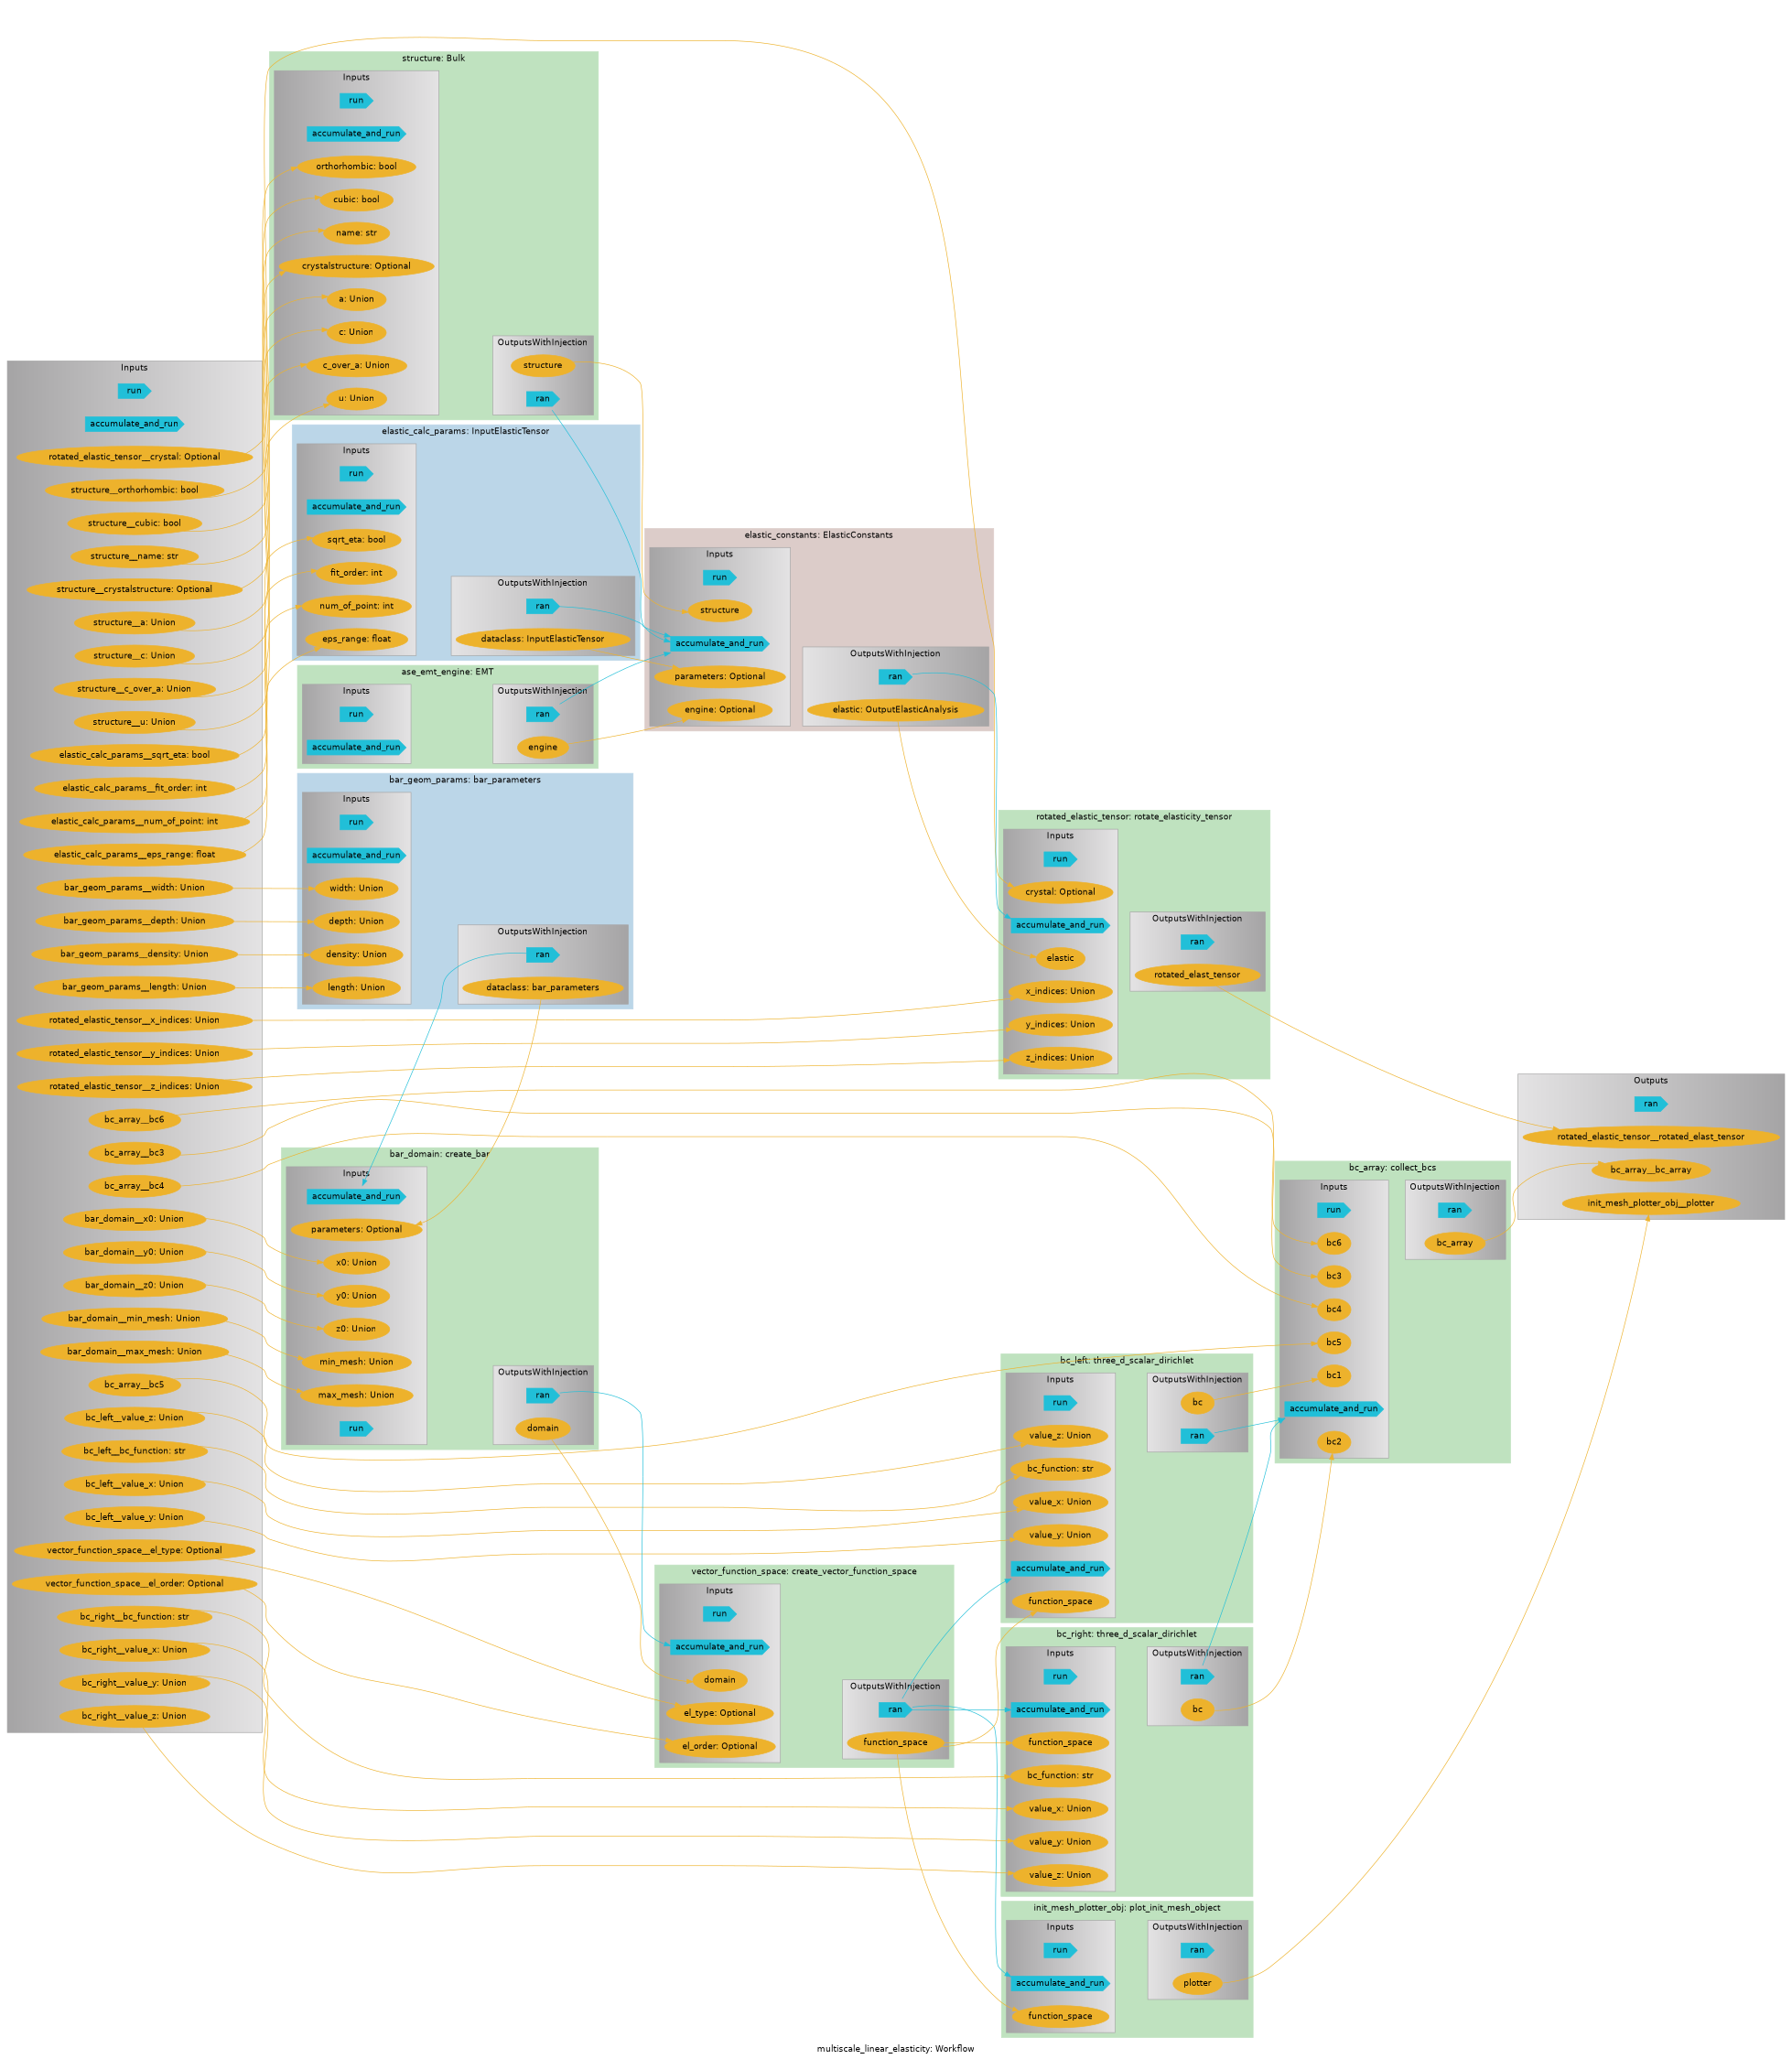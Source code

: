 digraph clustermultiscale_linear_elasticity {
	color="#dcccc9:#dcccc9" compound=true fillcolor="#dcccc9:#dcccc9" fontname=helvetica gradientangle=0 label="multiscale_linear_elasticity: Workflow" rankdir=LR size="15,15" style=filled
	subgraph clustermultiscale_linear_elasticityInputs {
		color="#A5A4A5:#e4e3e4" compound=true fillcolor="#A5A4A5:#e4e3e4" fontname=helvetica gradientangle=0 label=Inputs rankdir=TB style=filled
		clustermultiscale_linear_elasticityInputsrun [label=run color="#21BFD8" fontname=helvetica shape=cds style=filled]
		clustermultiscale_linear_elasticityInputsaccumulate_and_run [label=accumulate_and_run color="#21BFD8" fontname=helvetica shape=cds style=filled]
		clustermultiscale_linear_elasticityInputsstructure__name [label="structure__name: str" color="#EDB22C" fontname=helvetica shape=oval style=filled]
		clustermultiscale_linear_elasticityInputsstructure__crystalstructure [label="structure__crystalstructure: Optional" color="#EDB22C" fontname=helvetica shape=oval style=filled]
		clustermultiscale_linear_elasticityInputsstructure__a [label="structure__a: Union" color="#EDB22C" fontname=helvetica shape=oval style=filled]
		clustermultiscale_linear_elasticityInputsstructure__c [label="structure__c: Union" color="#EDB22C" fontname=helvetica shape=oval style=filled]
		clustermultiscale_linear_elasticityInputsstructure__c_over_a [label="structure__c_over_a: Union" color="#EDB22C" fontname=helvetica shape=oval style=filled]
		clustermultiscale_linear_elasticityInputsstructure__u [label="structure__u: Union" color="#EDB22C" fontname=helvetica shape=oval style=filled]
		clustermultiscale_linear_elasticityInputsstructure__orthorhombic [label="structure__orthorhombic: bool" color="#EDB22C" fontname=helvetica shape=oval style=filled]
		clustermultiscale_linear_elasticityInputsstructure__cubic [label="structure__cubic: bool" color="#EDB22C" fontname=helvetica shape=oval style=filled]
		clustermultiscale_linear_elasticityInputselastic_calc_params__num_of_point [label="elastic_calc_params__num_of_point: int" color="#EDB22C" fontname=helvetica shape=oval style=filled]
		clustermultiscale_linear_elasticityInputselastic_calc_params__eps_range [label="elastic_calc_params__eps_range: float" color="#EDB22C" fontname=helvetica shape=oval style=filled]
		clustermultiscale_linear_elasticityInputselastic_calc_params__sqrt_eta [label="elastic_calc_params__sqrt_eta: bool" color="#EDB22C" fontname=helvetica shape=oval style=filled]
		clustermultiscale_linear_elasticityInputselastic_calc_params__fit_order [label="elastic_calc_params__fit_order: int" color="#EDB22C" fontname=helvetica shape=oval style=filled]
		clustermultiscale_linear_elasticityInputsrotated_elastic_tensor__crystal [label="rotated_elastic_tensor__crystal: Optional" color="#EDB22C" fontname=helvetica shape=oval style=filled]
		clustermultiscale_linear_elasticityInputsrotated_elastic_tensor__x_indices [label="rotated_elastic_tensor__x_indices: Union" color="#EDB22C" fontname=helvetica shape=oval style=filled]
		clustermultiscale_linear_elasticityInputsrotated_elastic_tensor__y_indices [label="rotated_elastic_tensor__y_indices: Union" color="#EDB22C" fontname=helvetica shape=oval style=filled]
		clustermultiscale_linear_elasticityInputsrotated_elastic_tensor__z_indices [label="rotated_elastic_tensor__z_indices: Union" color="#EDB22C" fontname=helvetica shape=oval style=filled]
		clustermultiscale_linear_elasticityInputsbar_geom_params__length [label="bar_geom_params__length: Union" color="#EDB22C" fontname=helvetica shape=oval style=filled]
		clustermultiscale_linear_elasticityInputsbar_geom_params__width [label="bar_geom_params__width: Union" color="#EDB22C" fontname=helvetica shape=oval style=filled]
		clustermultiscale_linear_elasticityInputsbar_geom_params__depth [label="bar_geom_params__depth: Union" color="#EDB22C" fontname=helvetica shape=oval style=filled]
		clustermultiscale_linear_elasticityInputsbar_geom_params__density [label="bar_geom_params__density: Union" color="#EDB22C" fontname=helvetica shape=oval style=filled]
		clustermultiscale_linear_elasticityInputsbar_domain__x0 [label="bar_domain__x0: Union" color="#EDB22C" fontname=helvetica shape=oval style=filled]
		clustermultiscale_linear_elasticityInputsbar_domain__y0 [label="bar_domain__y0: Union" color="#EDB22C" fontname=helvetica shape=oval style=filled]
		clustermultiscale_linear_elasticityInputsbar_domain__z0 [label="bar_domain__z0: Union" color="#EDB22C" fontname=helvetica shape=oval style=filled]
		clustermultiscale_linear_elasticityInputsbar_domain__min_mesh [label="bar_domain__min_mesh: Union" color="#EDB22C" fontname=helvetica shape=oval style=filled]
		clustermultiscale_linear_elasticityInputsbar_domain__max_mesh [label="bar_domain__max_mesh: Union" color="#EDB22C" fontname=helvetica shape=oval style=filled]
		clustermultiscale_linear_elasticityInputsvector_function_space__el_type [label="vector_function_space__el_type: Optional" color="#EDB22C" fontname=helvetica shape=oval style=filled]
		clustermultiscale_linear_elasticityInputsvector_function_space__el_order [label="vector_function_space__el_order: Optional" color="#EDB22C" fontname=helvetica shape=oval style=filled]
		clustermultiscale_linear_elasticityInputsbc_left__bc_function [label="bc_left__bc_function: str" color="#EDB22C" fontname=helvetica shape=oval style=filled]
		clustermultiscale_linear_elasticityInputsbc_left__value_x [label="bc_left__value_x: Union" color="#EDB22C" fontname=helvetica shape=oval style=filled]
		clustermultiscale_linear_elasticityInputsbc_left__value_y [label="bc_left__value_y: Union" color="#EDB22C" fontname=helvetica shape=oval style=filled]
		clustermultiscale_linear_elasticityInputsbc_left__value_z [label="bc_left__value_z: Union" color="#EDB22C" fontname=helvetica shape=oval style=filled]
		clustermultiscale_linear_elasticityInputsbc_right__bc_function [label="bc_right__bc_function: str" color="#EDB22C" fontname=helvetica shape=oval style=filled]
		clustermultiscale_linear_elasticityInputsbc_right__value_x [label="bc_right__value_x: Union" color="#EDB22C" fontname=helvetica shape=oval style=filled]
		clustermultiscale_linear_elasticityInputsbc_right__value_y [label="bc_right__value_y: Union" color="#EDB22C" fontname=helvetica shape=oval style=filled]
		clustermultiscale_linear_elasticityInputsbc_right__value_z [label="bc_right__value_z: Union" color="#EDB22C" fontname=helvetica shape=oval style=filled]
		clustermultiscale_linear_elasticityInputsbc_array__bc3 [label=bc_array__bc3 color="#EDB22C" fontname=helvetica shape=oval style=filled]
		clustermultiscale_linear_elasticityInputsbc_array__bc4 [label=bc_array__bc4 color="#EDB22C" fontname=helvetica shape=oval style=filled]
		clustermultiscale_linear_elasticityInputsbc_array__bc5 [label=bc_array__bc5 color="#EDB22C" fontname=helvetica shape=oval style=filled]
		clustermultiscale_linear_elasticityInputsbc_array__bc6 [label=bc_array__bc6 color="#EDB22C" fontname=helvetica shape=oval style=filled]
	}
	subgraph clustermultiscale_linear_elasticityOutputs {
		color="#A5A4A5:#e4e3e4" compound=true fillcolor="#A5A4A5:#e4e3e4" fontname=helvetica gradientangle=180 label=Outputs rankdir=TB style=filled
		clustermultiscale_linear_elasticityOutputsran [label=ran color="#21BFD8" fontname=helvetica shape=cds style=filled]
		clustermultiscale_linear_elasticityOutputsrotated_elastic_tensor__rotated_elast_tensor [label=rotated_elastic_tensor__rotated_elast_tensor color="#EDB22C" fontname=helvetica shape=oval style=filled]
		clustermultiscale_linear_elasticityOutputsinit_mesh_plotter_obj__plotter [label=init_mesh_plotter_obj__plotter color="#EDB22C" fontname=helvetica shape=oval style=filled]
		clustermultiscale_linear_elasticityOutputsbc_array__bc_array [label=bc_array__bc_array color="#EDB22C" fontname=helvetica shape=oval style=filled]
	}
	clustermultiscale_linear_elasticityInputsrun -> clustermultiscale_linear_elasticityOutputsran [style=invis]
	subgraph clustermultiscale_linear_elasticityase_emt_engine {
		color="#bfe2bf:#bfe2bf" compound=true fillcolor="#bfe2bf:#bfe2bf" fontname=helvetica gradientangle=0 label="ase_emt_engine: EMT" rankdir=LR style=filled
		subgraph clustermultiscale_linear_elasticityase_emt_engineInputs {
			color="#A5A4A5:#e4e3e4" compound=true fillcolor="#A5A4A5:#e4e3e4" fontname=helvetica gradientangle=0 label=Inputs rankdir=TB style=filled
			clustermultiscale_linear_elasticityase_emt_engineInputsrun [label=run color="#21BFD8" fontname=helvetica shape=cds style=filled]
			clustermultiscale_linear_elasticityase_emt_engineInputsaccumulate_and_run [label=accumulate_and_run color="#21BFD8" fontname=helvetica shape=cds style=filled]
		}
		subgraph clustermultiscale_linear_elasticityase_emt_engineOutputsWithInjection {
			color="#A5A4A5:#e4e3e4" compound=true fillcolor="#A5A4A5:#e4e3e4" fontname=helvetica gradientangle=180 label=OutputsWithInjection rankdir=TB style=filled
			clustermultiscale_linear_elasticityase_emt_engineOutputsWithInjectionran [label=ran color="#21BFD8" fontname=helvetica shape=cds style=filled]
			clustermultiscale_linear_elasticityase_emt_engineOutputsWithInjectionengine [label=engine color="#EDB22C" fontname=helvetica shape=oval style=filled]
		}
		clustermultiscale_linear_elasticityase_emt_engineInputsrun -> clustermultiscale_linear_elasticityase_emt_engineOutputsWithInjectionran [style=invis]
	}
	subgraph clustermultiscale_linear_elasticitystructure {
		color="#bfe2bf:#bfe2bf" compound=true fillcolor="#bfe2bf:#bfe2bf" fontname=helvetica gradientangle=0 label="structure: Bulk" rankdir=LR style=filled
		subgraph clustermultiscale_linear_elasticitystructureInputs {
			color="#A5A4A5:#e4e3e4" compound=true fillcolor="#A5A4A5:#e4e3e4" fontname=helvetica gradientangle=0 label=Inputs rankdir=TB style=filled
			clustermultiscale_linear_elasticitystructureInputsrun [label=run color="#21BFD8" fontname=helvetica shape=cds style=filled]
			clustermultiscale_linear_elasticitystructureInputsaccumulate_and_run [label=accumulate_and_run color="#21BFD8" fontname=helvetica shape=cds style=filled]
			clustermultiscale_linear_elasticitystructureInputsname [label="name: str" color="#EDB22C" fontname=helvetica shape=oval style=filled]
			clustermultiscale_linear_elasticitystructureInputscrystalstructure [label="crystalstructure: Optional" color="#EDB22C" fontname=helvetica shape=oval style=filled]
			clustermultiscale_linear_elasticitystructureInputsa [label="a: Union" color="#EDB22C" fontname=helvetica shape=oval style=filled]
			clustermultiscale_linear_elasticitystructureInputsc [label="c: Union" color="#EDB22C" fontname=helvetica shape=oval style=filled]
			clustermultiscale_linear_elasticitystructureInputsc_over_a [label="c_over_a: Union" color="#EDB22C" fontname=helvetica shape=oval style=filled]
			clustermultiscale_linear_elasticitystructureInputsu [label="u: Union" color="#EDB22C" fontname=helvetica shape=oval style=filled]
			clustermultiscale_linear_elasticitystructureInputsorthorhombic [label="orthorhombic: bool" color="#EDB22C" fontname=helvetica shape=oval style=filled]
			clustermultiscale_linear_elasticitystructureInputscubic [label="cubic: bool" color="#EDB22C" fontname=helvetica shape=oval style=filled]
		}
		subgraph clustermultiscale_linear_elasticitystructureOutputsWithInjection {
			color="#A5A4A5:#e4e3e4" compound=true fillcolor="#A5A4A5:#e4e3e4" fontname=helvetica gradientangle=180 label=OutputsWithInjection rankdir=TB style=filled
			clustermultiscale_linear_elasticitystructureOutputsWithInjectionran [label=ran color="#21BFD8" fontname=helvetica shape=cds style=filled]
			clustermultiscale_linear_elasticitystructureOutputsWithInjectionstructure [label=structure color="#EDB22C" fontname=helvetica shape=oval style=filled]
		}
		clustermultiscale_linear_elasticitystructureInputsrun -> clustermultiscale_linear_elasticitystructureOutputsWithInjectionran [style=invis]
	}
	subgraph clustermultiscale_linear_elasticityelastic_calc_params {
		color="#bbd6e8:#bbd6e8" compound=true fillcolor="#bbd6e8:#bbd6e8" fontname=helvetica gradientangle=0 label="elastic_calc_params: InputElasticTensor" rankdir=LR style=filled
		subgraph clustermultiscale_linear_elasticityelastic_calc_paramsInputs {
			color="#A5A4A5:#e4e3e4" compound=true fillcolor="#A5A4A5:#e4e3e4" fontname=helvetica gradientangle=0 label=Inputs rankdir=TB style=filled
			clustermultiscale_linear_elasticityelastic_calc_paramsInputsrun [label=run color="#21BFD8" fontname=helvetica shape=cds style=filled]
			clustermultiscale_linear_elasticityelastic_calc_paramsInputsaccumulate_and_run [label=accumulate_and_run color="#21BFD8" fontname=helvetica shape=cds style=filled]
			clustermultiscale_linear_elasticityelastic_calc_paramsInputsnum_of_point [label="num_of_point: int" color="#EDB22C" fontname=helvetica shape=oval style=filled]
			clustermultiscale_linear_elasticityelastic_calc_paramsInputseps_range [label="eps_range: float" color="#EDB22C" fontname=helvetica shape=oval style=filled]
			clustermultiscale_linear_elasticityelastic_calc_paramsInputssqrt_eta [label="sqrt_eta: bool" color="#EDB22C" fontname=helvetica shape=oval style=filled]
			clustermultiscale_linear_elasticityelastic_calc_paramsInputsfit_order [label="fit_order: int" color="#EDB22C" fontname=helvetica shape=oval style=filled]
		}
		subgraph clustermultiscale_linear_elasticityelastic_calc_paramsOutputsWithInjection {
			color="#A5A4A5:#e4e3e4" compound=true fillcolor="#A5A4A5:#e4e3e4" fontname=helvetica gradientangle=180 label=OutputsWithInjection rankdir=TB style=filled
			clustermultiscale_linear_elasticityelastic_calc_paramsOutputsWithInjectionran [label=ran color="#21BFD8" fontname=helvetica shape=cds style=filled]
			clustermultiscale_linear_elasticityelastic_calc_paramsOutputsWithInjectiondataclass [label="dataclass: InputElasticTensor" color="#EDB22C" fontname=helvetica shape=oval style=filled]
		}
		clustermultiscale_linear_elasticityelastic_calc_paramsInputsrun -> clustermultiscale_linear_elasticityelastic_calc_paramsOutputsWithInjectionran [style=invis]
	}
	subgraph clustermultiscale_linear_elasticityelastic_constants {
		color="#dcccc9:#dcccc9" compound=true fillcolor="#dcccc9:#dcccc9" fontname=helvetica gradientangle=0 label="elastic_constants: ElasticConstants" rankdir=LR style=filled
		subgraph clustermultiscale_linear_elasticityelastic_constantsInputs {
			color="#A5A4A5:#e4e3e4" compound=true fillcolor="#A5A4A5:#e4e3e4" fontname=helvetica gradientangle=0 label=Inputs rankdir=TB style=filled
			clustermultiscale_linear_elasticityelastic_constantsInputsrun [label=run color="#21BFD8" fontname=helvetica shape=cds style=filled]
			clustermultiscale_linear_elasticityelastic_constantsInputsaccumulate_and_run [label=accumulate_and_run color="#21BFD8" fontname=helvetica shape=cds style=filled]
			clustermultiscale_linear_elasticityelastic_constantsInputsstructure [label=structure color="#EDB22C" fontname=helvetica shape=oval style=filled]
			clustermultiscale_linear_elasticityelastic_constantsInputsengine [label="engine: Optional" color="#EDB22C" fontname=helvetica shape=oval style=filled]
			clustermultiscale_linear_elasticityelastic_constantsInputsparameters [label="parameters: Optional" color="#EDB22C" fontname=helvetica shape=oval style=filled]
		}
		subgraph clustermultiscale_linear_elasticityelastic_constantsOutputsWithInjection {
			color="#A5A4A5:#e4e3e4" compound=true fillcolor="#A5A4A5:#e4e3e4" fontname=helvetica gradientangle=180 label=OutputsWithInjection rankdir=TB style=filled
			clustermultiscale_linear_elasticityelastic_constantsOutputsWithInjectionran [label=ran color="#21BFD8" fontname=helvetica shape=cds style=filled]
			clustermultiscale_linear_elasticityelastic_constantsOutputsWithInjectionelastic [label="elastic: OutputElasticAnalysis" color="#EDB22C" fontname=helvetica shape=oval style=filled]
		}
		clustermultiscale_linear_elasticityelastic_constantsInputsrun -> clustermultiscale_linear_elasticityelastic_constantsOutputsWithInjectionran [style=invis]
	}
	subgraph clustermultiscale_linear_elasticityrotated_elastic_tensor {
		color="#bfe2bf:#bfe2bf" compound=true fillcolor="#bfe2bf:#bfe2bf" fontname=helvetica gradientangle=0 label="rotated_elastic_tensor: rotate_elasticity_tensor" rankdir=LR style=filled
		subgraph clustermultiscale_linear_elasticityrotated_elastic_tensorInputs {
			color="#A5A4A5:#e4e3e4" compound=true fillcolor="#A5A4A5:#e4e3e4" fontname=helvetica gradientangle=0 label=Inputs rankdir=TB style=filled
			clustermultiscale_linear_elasticityrotated_elastic_tensorInputsrun [label=run color="#21BFD8" fontname=helvetica shape=cds style=filled]
			clustermultiscale_linear_elasticityrotated_elastic_tensorInputsaccumulate_and_run [label=accumulate_and_run color="#21BFD8" fontname=helvetica shape=cds style=filled]
			clustermultiscale_linear_elasticityrotated_elastic_tensorInputselastic [label=elastic color="#EDB22C" fontname=helvetica shape=oval style=filled]
			clustermultiscale_linear_elasticityrotated_elastic_tensorInputscrystal [label="crystal: Optional" color="#EDB22C" fontname=helvetica shape=oval style=filled]
			clustermultiscale_linear_elasticityrotated_elastic_tensorInputsx_indices [label="x_indices: Union" color="#EDB22C" fontname=helvetica shape=oval style=filled]
			clustermultiscale_linear_elasticityrotated_elastic_tensorInputsy_indices [label="y_indices: Union" color="#EDB22C" fontname=helvetica shape=oval style=filled]
			clustermultiscale_linear_elasticityrotated_elastic_tensorInputsz_indices [label="z_indices: Union" color="#EDB22C" fontname=helvetica shape=oval style=filled]
		}
		subgraph clustermultiscale_linear_elasticityrotated_elastic_tensorOutputsWithInjection {
			color="#A5A4A5:#e4e3e4" compound=true fillcolor="#A5A4A5:#e4e3e4" fontname=helvetica gradientangle=180 label=OutputsWithInjection rankdir=TB style=filled
			clustermultiscale_linear_elasticityrotated_elastic_tensorOutputsWithInjectionran [label=ran color="#21BFD8" fontname=helvetica shape=cds style=filled]
			clustermultiscale_linear_elasticityrotated_elastic_tensorOutputsWithInjectionrotated_elast_tensor [label=rotated_elast_tensor color="#EDB22C" fontname=helvetica shape=oval style=filled]
		}
		clustermultiscale_linear_elasticityrotated_elastic_tensorInputsrun -> clustermultiscale_linear_elasticityrotated_elastic_tensorOutputsWithInjectionran [style=invis]
	}
	subgraph clustermultiscale_linear_elasticitybar_geom_params {
		color="#bbd6e8:#bbd6e8" compound=true fillcolor="#bbd6e8:#bbd6e8" fontname=helvetica gradientangle=0 label="bar_geom_params: bar_parameters" rankdir=LR style=filled
		subgraph clustermultiscale_linear_elasticitybar_geom_paramsInputs {
			color="#A5A4A5:#e4e3e4" compound=true fillcolor="#A5A4A5:#e4e3e4" fontname=helvetica gradientangle=0 label=Inputs rankdir=TB style=filled
			clustermultiscale_linear_elasticitybar_geom_paramsInputsrun [label=run color="#21BFD8" fontname=helvetica shape=cds style=filled]
			clustermultiscale_linear_elasticitybar_geom_paramsInputsaccumulate_and_run [label=accumulate_and_run color="#21BFD8" fontname=helvetica shape=cds style=filled]
			clustermultiscale_linear_elasticitybar_geom_paramsInputslength [label="length: Union" color="#EDB22C" fontname=helvetica shape=oval style=filled]
			clustermultiscale_linear_elasticitybar_geom_paramsInputswidth [label="width: Union" color="#EDB22C" fontname=helvetica shape=oval style=filled]
			clustermultiscale_linear_elasticitybar_geom_paramsInputsdepth [label="depth: Union" color="#EDB22C" fontname=helvetica shape=oval style=filled]
			clustermultiscale_linear_elasticitybar_geom_paramsInputsdensity [label="density: Union" color="#EDB22C" fontname=helvetica shape=oval style=filled]
		}
		subgraph clustermultiscale_linear_elasticitybar_geom_paramsOutputsWithInjection {
			color="#A5A4A5:#e4e3e4" compound=true fillcolor="#A5A4A5:#e4e3e4" fontname=helvetica gradientangle=180 label=OutputsWithInjection rankdir=TB style=filled
			clustermultiscale_linear_elasticitybar_geom_paramsOutputsWithInjectionran [label=ran color="#21BFD8" fontname=helvetica shape=cds style=filled]
			clustermultiscale_linear_elasticitybar_geom_paramsOutputsWithInjectiondataclass [label="dataclass: bar_parameters" color="#EDB22C" fontname=helvetica shape=oval style=filled]
		}
		clustermultiscale_linear_elasticitybar_geom_paramsInputsrun -> clustermultiscale_linear_elasticitybar_geom_paramsOutputsWithInjectionran [style=invis]
	}
	subgraph clustermultiscale_linear_elasticitybar_domain {
		color="#bfe2bf:#bfe2bf" compound=true fillcolor="#bfe2bf:#bfe2bf" fontname=helvetica gradientangle=0 label="bar_domain: create_bar" rankdir=LR style=filled
		subgraph clustermultiscale_linear_elasticitybar_domainInputs {
			color="#A5A4A5:#e4e3e4" compound=true fillcolor="#A5A4A5:#e4e3e4" fontname=helvetica gradientangle=0 label=Inputs rankdir=TB style=filled
			clustermultiscale_linear_elasticitybar_domainInputsrun [label=run color="#21BFD8" fontname=helvetica shape=cds style=filled]
			clustermultiscale_linear_elasticitybar_domainInputsaccumulate_and_run [label=accumulate_and_run color="#21BFD8" fontname=helvetica shape=cds style=filled]
			clustermultiscale_linear_elasticitybar_domainInputsx0 [label="x0: Union" color="#EDB22C" fontname=helvetica shape=oval style=filled]
			clustermultiscale_linear_elasticitybar_domainInputsy0 [label="y0: Union" color="#EDB22C" fontname=helvetica shape=oval style=filled]
			clustermultiscale_linear_elasticitybar_domainInputsz0 [label="z0: Union" color="#EDB22C" fontname=helvetica shape=oval style=filled]
			clustermultiscale_linear_elasticitybar_domainInputsmin_mesh [label="min_mesh: Union" color="#EDB22C" fontname=helvetica shape=oval style=filled]
			clustermultiscale_linear_elasticitybar_domainInputsmax_mesh [label="max_mesh: Union" color="#EDB22C" fontname=helvetica shape=oval style=filled]
			clustermultiscale_linear_elasticitybar_domainInputsparameters [label="parameters: Optional" color="#EDB22C" fontname=helvetica shape=oval style=filled]
		}
		subgraph clustermultiscale_linear_elasticitybar_domainOutputsWithInjection {
			color="#A5A4A5:#e4e3e4" compound=true fillcolor="#A5A4A5:#e4e3e4" fontname=helvetica gradientangle=180 label=OutputsWithInjection rankdir=TB style=filled
			clustermultiscale_linear_elasticitybar_domainOutputsWithInjectionran [label=ran color="#21BFD8" fontname=helvetica shape=cds style=filled]
			clustermultiscale_linear_elasticitybar_domainOutputsWithInjectiondomain [label=domain color="#EDB22C" fontname=helvetica shape=oval style=filled]
		}
		clustermultiscale_linear_elasticitybar_domainInputsrun -> clustermultiscale_linear_elasticitybar_domainOutputsWithInjectionran [style=invis]
	}
	subgraph clustermultiscale_linear_elasticityvector_function_space {
		color="#bfe2bf:#bfe2bf" compound=true fillcolor="#bfe2bf:#bfe2bf" fontname=helvetica gradientangle=0 label="vector_function_space: create_vector_function_space" rankdir=LR style=filled
		subgraph clustermultiscale_linear_elasticityvector_function_spaceInputs {
			color="#A5A4A5:#e4e3e4" compound=true fillcolor="#A5A4A5:#e4e3e4" fontname=helvetica gradientangle=0 label=Inputs rankdir=TB style=filled
			clustermultiscale_linear_elasticityvector_function_spaceInputsrun [label=run color="#21BFD8" fontname=helvetica shape=cds style=filled]
			clustermultiscale_linear_elasticityvector_function_spaceInputsaccumulate_and_run [label=accumulate_and_run color="#21BFD8" fontname=helvetica shape=cds style=filled]
			clustermultiscale_linear_elasticityvector_function_spaceInputsdomain [label=domain color="#EDB22C" fontname=helvetica shape=oval style=filled]
			clustermultiscale_linear_elasticityvector_function_spaceInputsel_type [label="el_type: Optional" color="#EDB22C" fontname=helvetica shape=oval style=filled]
			clustermultiscale_linear_elasticityvector_function_spaceInputsel_order [label="el_order: Optional" color="#EDB22C" fontname=helvetica shape=oval style=filled]
		}
		subgraph clustermultiscale_linear_elasticityvector_function_spaceOutputsWithInjection {
			color="#A5A4A5:#e4e3e4" compound=true fillcolor="#A5A4A5:#e4e3e4" fontname=helvetica gradientangle=180 label=OutputsWithInjection rankdir=TB style=filled
			clustermultiscale_linear_elasticityvector_function_spaceOutputsWithInjectionran [label=ran color="#21BFD8" fontname=helvetica shape=cds style=filled]
			clustermultiscale_linear_elasticityvector_function_spaceOutputsWithInjectionfunction_space [label=function_space color="#EDB22C" fontname=helvetica shape=oval style=filled]
		}
		clustermultiscale_linear_elasticityvector_function_spaceInputsrun -> clustermultiscale_linear_elasticityvector_function_spaceOutputsWithInjectionran [style=invis]
	}
	subgraph clustermultiscale_linear_elasticityinit_mesh_plotter_obj {
		color="#bfe2bf:#bfe2bf" compound=true fillcolor="#bfe2bf:#bfe2bf" fontname=helvetica gradientangle=0 label="init_mesh_plotter_obj: plot_init_mesh_object" rankdir=LR style=filled
		subgraph clustermultiscale_linear_elasticityinit_mesh_plotter_objInputs {
			color="#A5A4A5:#e4e3e4" compound=true fillcolor="#A5A4A5:#e4e3e4" fontname=helvetica gradientangle=0 label=Inputs rankdir=TB style=filled
			clustermultiscale_linear_elasticityinit_mesh_plotter_objInputsrun [label=run color="#21BFD8" fontname=helvetica shape=cds style=filled]
			clustermultiscale_linear_elasticityinit_mesh_plotter_objInputsaccumulate_and_run [label=accumulate_and_run color="#21BFD8" fontname=helvetica shape=cds style=filled]
			clustermultiscale_linear_elasticityinit_mesh_plotter_objInputsfunction_space [label=function_space color="#EDB22C" fontname=helvetica shape=oval style=filled]
		}
		subgraph clustermultiscale_linear_elasticityinit_mesh_plotter_objOutputsWithInjection {
			color="#A5A4A5:#e4e3e4" compound=true fillcolor="#A5A4A5:#e4e3e4" fontname=helvetica gradientangle=180 label=OutputsWithInjection rankdir=TB style=filled
			clustermultiscale_linear_elasticityinit_mesh_plotter_objOutputsWithInjectionran [label=ran color="#21BFD8" fontname=helvetica shape=cds style=filled]
			clustermultiscale_linear_elasticityinit_mesh_plotter_objOutputsWithInjectionplotter [label=plotter color="#EDB22C" fontname=helvetica shape=oval style=filled]
		}
		clustermultiscale_linear_elasticityinit_mesh_plotter_objInputsrun -> clustermultiscale_linear_elasticityinit_mesh_plotter_objOutputsWithInjectionran [style=invis]
	}
	subgraph clustermultiscale_linear_elasticitybc_left {
		color="#bfe2bf:#bfe2bf" compound=true fillcolor="#bfe2bf:#bfe2bf" fontname=helvetica gradientangle=0 label="bc_left: three_d_scalar_dirichlet" rankdir=LR style=filled
		subgraph clustermultiscale_linear_elasticitybc_leftInputs {
			color="#A5A4A5:#e4e3e4" compound=true fillcolor="#A5A4A5:#e4e3e4" fontname=helvetica gradientangle=0 label=Inputs rankdir=TB style=filled
			clustermultiscale_linear_elasticitybc_leftInputsrun [label=run color="#21BFD8" fontname=helvetica shape=cds style=filled]
			clustermultiscale_linear_elasticitybc_leftInputsaccumulate_and_run [label=accumulate_and_run color="#21BFD8" fontname=helvetica shape=cds style=filled]
			clustermultiscale_linear_elasticitybc_leftInputsfunction_space [label=function_space color="#EDB22C" fontname=helvetica shape=oval style=filled]
			clustermultiscale_linear_elasticitybc_leftInputsbc_function [label="bc_function: str" color="#EDB22C" fontname=helvetica shape=oval style=filled]
			clustermultiscale_linear_elasticitybc_leftInputsvalue_x [label="value_x: Union" color="#EDB22C" fontname=helvetica shape=oval style=filled]
			clustermultiscale_linear_elasticitybc_leftInputsvalue_y [label="value_y: Union" color="#EDB22C" fontname=helvetica shape=oval style=filled]
			clustermultiscale_linear_elasticitybc_leftInputsvalue_z [label="value_z: Union" color="#EDB22C" fontname=helvetica shape=oval style=filled]
		}
		subgraph clustermultiscale_linear_elasticitybc_leftOutputsWithInjection {
			color="#A5A4A5:#e4e3e4" compound=true fillcolor="#A5A4A5:#e4e3e4" fontname=helvetica gradientangle=180 label=OutputsWithInjection rankdir=TB style=filled
			clustermultiscale_linear_elasticitybc_leftOutputsWithInjectionran [label=ran color="#21BFD8" fontname=helvetica shape=cds style=filled]
			clustermultiscale_linear_elasticitybc_leftOutputsWithInjectionbc [label=bc color="#EDB22C" fontname=helvetica shape=oval style=filled]
		}
		clustermultiscale_linear_elasticitybc_leftInputsrun -> clustermultiscale_linear_elasticitybc_leftOutputsWithInjectionran [style=invis]
	}
	subgraph clustermultiscale_linear_elasticitybc_right {
		color="#bfe2bf:#bfe2bf" compound=true fillcolor="#bfe2bf:#bfe2bf" fontname=helvetica gradientangle=0 label="bc_right: three_d_scalar_dirichlet" rankdir=LR style=filled
		subgraph clustermultiscale_linear_elasticitybc_rightInputs {
			color="#A5A4A5:#e4e3e4" compound=true fillcolor="#A5A4A5:#e4e3e4" fontname=helvetica gradientangle=0 label=Inputs rankdir=TB style=filled
			clustermultiscale_linear_elasticitybc_rightInputsrun [label=run color="#21BFD8" fontname=helvetica shape=cds style=filled]
			clustermultiscale_linear_elasticitybc_rightInputsaccumulate_and_run [label=accumulate_and_run color="#21BFD8" fontname=helvetica shape=cds style=filled]
			clustermultiscale_linear_elasticitybc_rightInputsfunction_space [label=function_space color="#EDB22C" fontname=helvetica shape=oval style=filled]
			clustermultiscale_linear_elasticitybc_rightInputsbc_function [label="bc_function: str" color="#EDB22C" fontname=helvetica shape=oval style=filled]
			clustermultiscale_linear_elasticitybc_rightInputsvalue_x [label="value_x: Union" color="#EDB22C" fontname=helvetica shape=oval style=filled]
			clustermultiscale_linear_elasticitybc_rightInputsvalue_y [label="value_y: Union" color="#EDB22C" fontname=helvetica shape=oval style=filled]
			clustermultiscale_linear_elasticitybc_rightInputsvalue_z [label="value_z: Union" color="#EDB22C" fontname=helvetica shape=oval style=filled]
		}
		subgraph clustermultiscale_linear_elasticitybc_rightOutputsWithInjection {
			color="#A5A4A5:#e4e3e4" compound=true fillcolor="#A5A4A5:#e4e3e4" fontname=helvetica gradientangle=180 label=OutputsWithInjection rankdir=TB style=filled
			clustermultiscale_linear_elasticitybc_rightOutputsWithInjectionran [label=ran color="#21BFD8" fontname=helvetica shape=cds style=filled]
			clustermultiscale_linear_elasticitybc_rightOutputsWithInjectionbc [label=bc color="#EDB22C" fontname=helvetica shape=oval style=filled]
		}
		clustermultiscale_linear_elasticitybc_rightInputsrun -> clustermultiscale_linear_elasticitybc_rightOutputsWithInjectionran [style=invis]
	}
	subgraph clustermultiscale_linear_elasticitybc_array {
		color="#bfe2bf:#bfe2bf" compound=true fillcolor="#bfe2bf:#bfe2bf" fontname=helvetica gradientangle=0 label="bc_array: collect_bcs" rankdir=LR style=filled
		subgraph clustermultiscale_linear_elasticitybc_arrayInputs {
			color="#A5A4A5:#e4e3e4" compound=true fillcolor="#A5A4A5:#e4e3e4" fontname=helvetica gradientangle=0 label=Inputs rankdir=TB style=filled
			clustermultiscale_linear_elasticitybc_arrayInputsrun [label=run color="#21BFD8" fontname=helvetica shape=cds style=filled]
			clustermultiscale_linear_elasticitybc_arrayInputsaccumulate_and_run [label=accumulate_and_run color="#21BFD8" fontname=helvetica shape=cds style=filled]
			clustermultiscale_linear_elasticitybc_arrayInputsbc1 [label=bc1 color="#EDB22C" fontname=helvetica shape=oval style=filled]
			clustermultiscale_linear_elasticitybc_arrayInputsbc2 [label=bc2 color="#EDB22C" fontname=helvetica shape=oval style=filled]
			clustermultiscale_linear_elasticitybc_arrayInputsbc3 [label=bc3 color="#EDB22C" fontname=helvetica shape=oval style=filled]
			clustermultiscale_linear_elasticitybc_arrayInputsbc4 [label=bc4 color="#EDB22C" fontname=helvetica shape=oval style=filled]
			clustermultiscale_linear_elasticitybc_arrayInputsbc5 [label=bc5 color="#EDB22C" fontname=helvetica shape=oval style=filled]
			clustermultiscale_linear_elasticitybc_arrayInputsbc6 [label=bc6 color="#EDB22C" fontname=helvetica shape=oval style=filled]
		}
		subgraph clustermultiscale_linear_elasticitybc_arrayOutputsWithInjection {
			color="#A5A4A5:#e4e3e4" compound=true fillcolor="#A5A4A5:#e4e3e4" fontname=helvetica gradientangle=180 label=OutputsWithInjection rankdir=TB style=filled
			clustermultiscale_linear_elasticitybc_arrayOutputsWithInjectionran [label=ran color="#21BFD8" fontname=helvetica shape=cds style=filled]
			clustermultiscale_linear_elasticitybc_arrayOutputsWithInjectionbc_array [label=bc_array color="#EDB22C" fontname=helvetica shape=oval style=filled]
		}
		clustermultiscale_linear_elasticitybc_arrayInputsrun -> clustermultiscale_linear_elasticitybc_arrayOutputsWithInjectionran [style=invis]
	}
	clustermultiscale_linear_elasticityase_emt_engineOutputsWithInjectionran -> clustermultiscale_linear_elasticityelastic_constantsInputsaccumulate_and_run [color="#21BFD8;0.5:#21BFD8;0.5"]
	clustermultiscale_linear_elasticityase_emt_engineOutputsWithInjectionengine -> clustermultiscale_linear_elasticityelastic_constantsInputsengine [color="#EDB22C;0.5:#EDB22C;0.5"]
	clustermultiscale_linear_elasticitystructureOutputsWithInjectionran -> clustermultiscale_linear_elasticityelastic_constantsInputsaccumulate_and_run [color="#21BFD8;0.5:#21BFD8;0.5"]
	clustermultiscale_linear_elasticitystructureOutputsWithInjectionstructure -> clustermultiscale_linear_elasticityelastic_constantsInputsstructure [color="#EDB22C;0.5:#EDB22C;0.5"]
	clustermultiscale_linear_elasticityelastic_calc_paramsOutputsWithInjectionran -> clustermultiscale_linear_elasticityelastic_constantsInputsaccumulate_and_run [color="#21BFD8;0.5:#21BFD8;0.5"]
	clustermultiscale_linear_elasticityelastic_calc_paramsOutputsWithInjectiondataclass -> clustermultiscale_linear_elasticityelastic_constantsInputsparameters [color="#EDB22C;0.5:#EDB22C;0.5"]
	clustermultiscale_linear_elasticityelastic_constantsOutputsWithInjectionran -> clustermultiscale_linear_elasticityrotated_elastic_tensorInputsaccumulate_and_run [color="#21BFD8;0.5:#21BFD8;0.5"]
	clustermultiscale_linear_elasticityelastic_constantsOutputsWithInjectionelastic -> clustermultiscale_linear_elasticityrotated_elastic_tensorInputselastic [color="#EDB22C;0.5:#EDB22C;0.5"]
	clustermultiscale_linear_elasticitybar_geom_paramsOutputsWithInjectionran -> clustermultiscale_linear_elasticitybar_domainInputsaccumulate_and_run [color="#21BFD8;0.5:#21BFD8;0.5"]
	clustermultiscale_linear_elasticitybar_geom_paramsOutputsWithInjectiondataclass -> clustermultiscale_linear_elasticitybar_domainInputsparameters [color="#EDB22C;0.5:#EDB22C;0.5"]
	clustermultiscale_linear_elasticitybar_domainOutputsWithInjectionran -> clustermultiscale_linear_elasticityvector_function_spaceInputsaccumulate_and_run [color="#21BFD8;0.5:#21BFD8;0.5"]
	clustermultiscale_linear_elasticitybar_domainOutputsWithInjectiondomain -> clustermultiscale_linear_elasticityvector_function_spaceInputsdomain [color="#EDB22C;0.5:#EDB22C;0.5"]
	clustermultiscale_linear_elasticityvector_function_spaceOutputsWithInjectionran -> clustermultiscale_linear_elasticityinit_mesh_plotter_objInputsaccumulate_and_run [color="#21BFD8;0.5:#21BFD8;0.5"]
	clustermultiscale_linear_elasticityvector_function_spaceOutputsWithInjectionran -> clustermultiscale_linear_elasticitybc_leftInputsaccumulate_and_run [color="#21BFD8;0.5:#21BFD8;0.5"]
	clustermultiscale_linear_elasticityvector_function_spaceOutputsWithInjectionran -> clustermultiscale_linear_elasticitybc_rightInputsaccumulate_and_run [color="#21BFD8;0.5:#21BFD8;0.5"]
	clustermultiscale_linear_elasticityvector_function_spaceOutputsWithInjectionfunction_space -> clustermultiscale_linear_elasticityinit_mesh_plotter_objInputsfunction_space [color="#EDB22C;0.5:#EDB22C;0.5"]
	clustermultiscale_linear_elasticityvector_function_spaceOutputsWithInjectionfunction_space -> clustermultiscale_linear_elasticitybc_leftInputsfunction_space [color="#EDB22C;0.5:#EDB22C;0.5"]
	clustermultiscale_linear_elasticityvector_function_spaceOutputsWithInjectionfunction_space -> clustermultiscale_linear_elasticitybc_rightInputsfunction_space [color="#EDB22C;0.5:#EDB22C;0.5"]
	clustermultiscale_linear_elasticitybc_leftOutputsWithInjectionran -> clustermultiscale_linear_elasticitybc_arrayInputsaccumulate_and_run [color="#21BFD8;0.5:#21BFD8;0.5"]
	clustermultiscale_linear_elasticitybc_leftOutputsWithInjectionbc -> clustermultiscale_linear_elasticitybc_arrayInputsbc1 [color="#EDB22C;0.5:#EDB22C;0.5"]
	clustermultiscale_linear_elasticitybc_rightOutputsWithInjectionran -> clustermultiscale_linear_elasticitybc_arrayInputsaccumulate_and_run [color="#21BFD8;0.5:#21BFD8;0.5"]
	clustermultiscale_linear_elasticitybc_rightOutputsWithInjectionbc -> clustermultiscale_linear_elasticitybc_arrayInputsbc2 [color="#EDB22C;0.5:#EDB22C;0.5"]
	clustermultiscale_linear_elasticityInputsstructure__name -> clustermultiscale_linear_elasticitystructureInputsname [color="#EDB22C;0.5:#EDB22C;0.5"]
	clustermultiscale_linear_elasticityInputsstructure__crystalstructure -> clustermultiscale_linear_elasticitystructureInputscrystalstructure [color="#EDB22C;0.5:#EDB22C;0.5"]
	clustermultiscale_linear_elasticityInputsstructure__a -> clustermultiscale_linear_elasticitystructureInputsa [color="#EDB22C;0.5:#EDB22C;0.5"]
	clustermultiscale_linear_elasticityInputsstructure__c -> clustermultiscale_linear_elasticitystructureInputsc [color="#EDB22C;0.5:#EDB22C;0.5"]
	clustermultiscale_linear_elasticityInputsstructure__c_over_a -> clustermultiscale_linear_elasticitystructureInputsc_over_a [color="#EDB22C;0.5:#EDB22C;0.5"]
	clustermultiscale_linear_elasticityInputsstructure__u -> clustermultiscale_linear_elasticitystructureInputsu [color="#EDB22C;0.5:#EDB22C;0.5"]
	clustermultiscale_linear_elasticityInputsstructure__orthorhombic -> clustermultiscale_linear_elasticitystructureInputsorthorhombic [color="#EDB22C;0.5:#EDB22C;0.5"]
	clustermultiscale_linear_elasticityInputsstructure__cubic -> clustermultiscale_linear_elasticitystructureInputscubic [color="#EDB22C;0.5:#EDB22C;0.5"]
	clustermultiscale_linear_elasticityInputselastic_calc_params__num_of_point -> clustermultiscale_linear_elasticityelastic_calc_paramsInputsnum_of_point [color="#EDB22C;0.5:#EDB22C;0.5"]
	clustermultiscale_linear_elasticityInputselastic_calc_params__eps_range -> clustermultiscale_linear_elasticityelastic_calc_paramsInputseps_range [color="#EDB22C;0.5:#EDB22C;0.5"]
	clustermultiscale_linear_elasticityInputselastic_calc_params__sqrt_eta -> clustermultiscale_linear_elasticityelastic_calc_paramsInputssqrt_eta [color="#EDB22C;0.5:#EDB22C;0.5"]
	clustermultiscale_linear_elasticityInputselastic_calc_params__fit_order -> clustermultiscale_linear_elasticityelastic_calc_paramsInputsfit_order [color="#EDB22C;0.5:#EDB22C;0.5"]
	clustermultiscale_linear_elasticityInputsrotated_elastic_tensor__crystal -> clustermultiscale_linear_elasticityrotated_elastic_tensorInputscrystal [color="#EDB22C;0.5:#EDB22C;0.5"]
	clustermultiscale_linear_elasticityInputsrotated_elastic_tensor__x_indices -> clustermultiscale_linear_elasticityrotated_elastic_tensorInputsx_indices [color="#EDB22C;0.5:#EDB22C;0.5"]
	clustermultiscale_linear_elasticityInputsrotated_elastic_tensor__y_indices -> clustermultiscale_linear_elasticityrotated_elastic_tensorInputsy_indices [color="#EDB22C;0.5:#EDB22C;0.5"]
	clustermultiscale_linear_elasticityInputsrotated_elastic_tensor__z_indices -> clustermultiscale_linear_elasticityrotated_elastic_tensorInputsz_indices [color="#EDB22C;0.5:#EDB22C;0.5"]
	clustermultiscale_linear_elasticityInputsbar_geom_params__length -> clustermultiscale_linear_elasticitybar_geom_paramsInputslength [color="#EDB22C;0.5:#EDB22C;0.5"]
	clustermultiscale_linear_elasticityInputsbar_geom_params__width -> clustermultiscale_linear_elasticitybar_geom_paramsInputswidth [color="#EDB22C;0.5:#EDB22C;0.5"]
	clustermultiscale_linear_elasticityInputsbar_geom_params__depth -> clustermultiscale_linear_elasticitybar_geom_paramsInputsdepth [color="#EDB22C;0.5:#EDB22C;0.5"]
	clustermultiscale_linear_elasticityInputsbar_geom_params__density -> clustermultiscale_linear_elasticitybar_geom_paramsInputsdensity [color="#EDB22C;0.5:#EDB22C;0.5"]
	clustermultiscale_linear_elasticityInputsbar_domain__x0 -> clustermultiscale_linear_elasticitybar_domainInputsx0 [color="#EDB22C;0.5:#EDB22C;0.5"]
	clustermultiscale_linear_elasticityInputsbar_domain__y0 -> clustermultiscale_linear_elasticitybar_domainInputsy0 [color="#EDB22C;0.5:#EDB22C;0.5"]
	clustermultiscale_linear_elasticityInputsbar_domain__z0 -> clustermultiscale_linear_elasticitybar_domainInputsz0 [color="#EDB22C;0.5:#EDB22C;0.5"]
	clustermultiscale_linear_elasticityInputsbar_domain__min_mesh -> clustermultiscale_linear_elasticitybar_domainInputsmin_mesh [color="#EDB22C;0.5:#EDB22C;0.5"]
	clustermultiscale_linear_elasticityInputsbar_domain__max_mesh -> clustermultiscale_linear_elasticitybar_domainInputsmax_mesh [color="#EDB22C;0.5:#EDB22C;0.5"]
	clustermultiscale_linear_elasticityInputsvector_function_space__el_type -> clustermultiscale_linear_elasticityvector_function_spaceInputsel_type [color="#EDB22C;0.5:#EDB22C;0.5"]
	clustermultiscale_linear_elasticityInputsvector_function_space__el_order -> clustermultiscale_linear_elasticityvector_function_spaceInputsel_order [color="#EDB22C;0.5:#EDB22C;0.5"]
	clustermultiscale_linear_elasticityInputsbc_left__bc_function -> clustermultiscale_linear_elasticitybc_leftInputsbc_function [color="#EDB22C;0.5:#EDB22C;0.5"]
	clustermultiscale_linear_elasticityInputsbc_left__value_x -> clustermultiscale_linear_elasticitybc_leftInputsvalue_x [color="#EDB22C;0.5:#EDB22C;0.5"]
	clustermultiscale_linear_elasticityInputsbc_left__value_y -> clustermultiscale_linear_elasticitybc_leftInputsvalue_y [color="#EDB22C;0.5:#EDB22C;0.5"]
	clustermultiscale_linear_elasticityInputsbc_left__value_z -> clustermultiscale_linear_elasticitybc_leftInputsvalue_z [color="#EDB22C;0.5:#EDB22C;0.5"]
	clustermultiscale_linear_elasticityInputsbc_right__bc_function -> clustermultiscale_linear_elasticitybc_rightInputsbc_function [color="#EDB22C;0.5:#EDB22C;0.5"]
	clustermultiscale_linear_elasticityInputsbc_right__value_x -> clustermultiscale_linear_elasticitybc_rightInputsvalue_x [color="#EDB22C;0.5:#EDB22C;0.5"]
	clustermultiscale_linear_elasticityInputsbc_right__value_y -> clustermultiscale_linear_elasticitybc_rightInputsvalue_y [color="#EDB22C;0.5:#EDB22C;0.5"]
	clustermultiscale_linear_elasticityInputsbc_right__value_z -> clustermultiscale_linear_elasticitybc_rightInputsvalue_z [color="#EDB22C;0.5:#EDB22C;0.5"]
	clustermultiscale_linear_elasticityInputsbc_array__bc3 -> clustermultiscale_linear_elasticitybc_arrayInputsbc3 [color="#EDB22C;0.5:#EDB22C;0.5"]
	clustermultiscale_linear_elasticityInputsbc_array__bc4 -> clustermultiscale_linear_elasticitybc_arrayInputsbc4 [color="#EDB22C;0.5:#EDB22C;0.5"]
	clustermultiscale_linear_elasticityInputsbc_array__bc5 -> clustermultiscale_linear_elasticitybc_arrayInputsbc5 [color="#EDB22C;0.5:#EDB22C;0.5"]
	clustermultiscale_linear_elasticityInputsbc_array__bc6 -> clustermultiscale_linear_elasticitybc_arrayInputsbc6 [color="#EDB22C;0.5:#EDB22C;0.5"]
	clustermultiscale_linear_elasticityrotated_elastic_tensorOutputsWithInjectionrotated_elast_tensor -> clustermultiscale_linear_elasticityOutputsrotated_elastic_tensor__rotated_elast_tensor [color="#EDB22C;0.5:#EDB22C;0.5"]
	clustermultiscale_linear_elasticityinit_mesh_plotter_objOutputsWithInjectionplotter -> clustermultiscale_linear_elasticityOutputsinit_mesh_plotter_obj__plotter [color="#EDB22C;0.5:#EDB22C;0.5"]
	clustermultiscale_linear_elasticitybc_arrayOutputsWithInjectionbc_array -> clustermultiscale_linear_elasticityOutputsbc_array__bc_array [color="#EDB22C;0.5:#EDB22C;0.5"]
}
